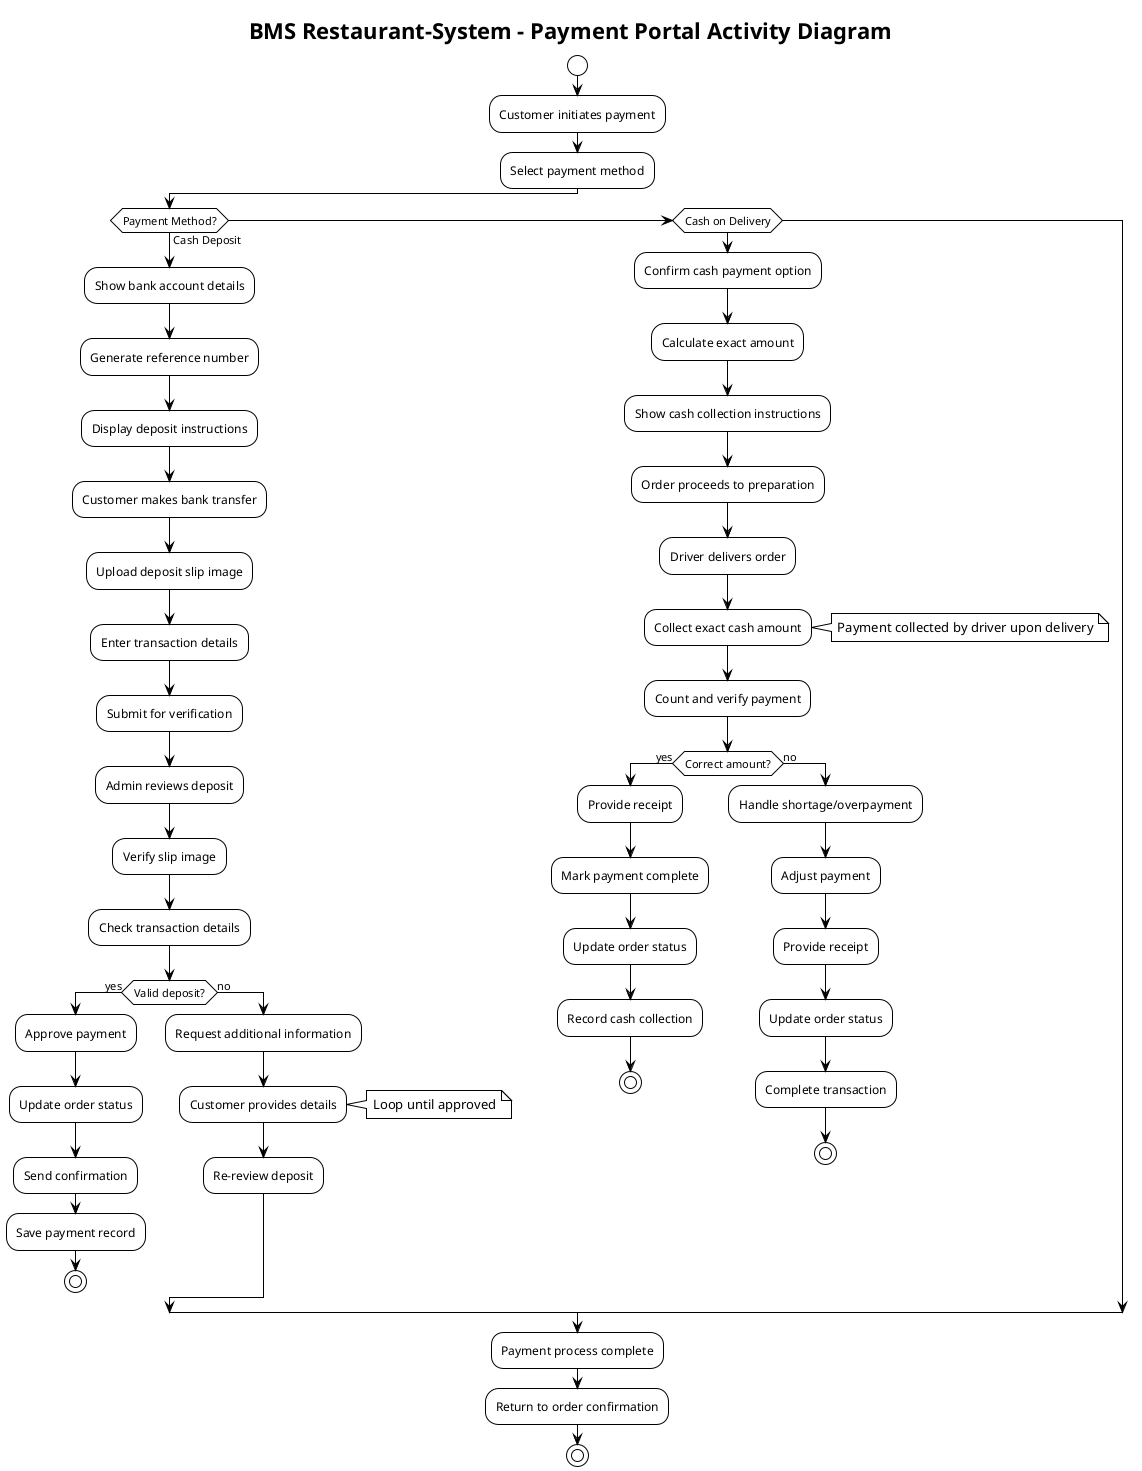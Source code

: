 @startuml Payment_Portal_Activity
!theme plain
title BMS Restaurant-System - Payment Portal Activity Diagram

start

:Customer initiates payment;
:Select payment method;

if (Payment Method?) then (Cash Deposit)
    :Show bank account details;
    :Generate reference number;
    :Display deposit instructions;
    :Customer makes bank transfer;
    :Upload deposit slip image;
    :Enter transaction details;
    :Submit for verification;

    :Admin reviews deposit;
    :Verify slip image;
    :Check transaction details;
    if (Valid deposit?) then (yes)
        :Approve payment;
        :Update order status;
        :Send confirmation;
        :Save payment record;
        stop
    else (no)
        :Request additional information;
        :Customer provides details;
        note right: Loop until approved
        :Re-review deposit;
    endif

elseif (Cash on Delivery)
    :Confirm cash payment option;
    :Calculate exact amount;
    :Show cash collection instructions;
    :Order proceeds to preparation;
    
    :Driver delivers order;
    :Collect exact cash amount;
    
    note right: Payment collected by driver upon delivery
    
    :Count and verify payment;
    if (Correct amount?) then (yes)
        :Provide receipt;
        :Mark payment complete;
        :Update order status;
        :Record cash collection;
        stop
    else (no)
        :Handle shortage/overpayment;
        :Adjust payment;
        :Provide receipt;
        :Update order status;
        :Complete transaction;
        stop
    endif

endif

:Payment process complete;
:Return to order confirmation;

stop

@enduml